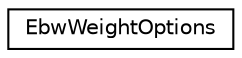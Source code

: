 digraph "Graphical Class Hierarchy"
{
  edge [fontname="Helvetica",fontsize="10",labelfontname="Helvetica",labelfontsize="10"];
  node [fontname="Helvetica",fontsize="10",shape=record];
  rankdir="LR";
  Node0 [label="EbwWeightOptions",height=0.2,width=0.4,color="black", fillcolor="white", style="filled",URL="$structkaldi_1_1EbwWeightOptions.html"];
}
